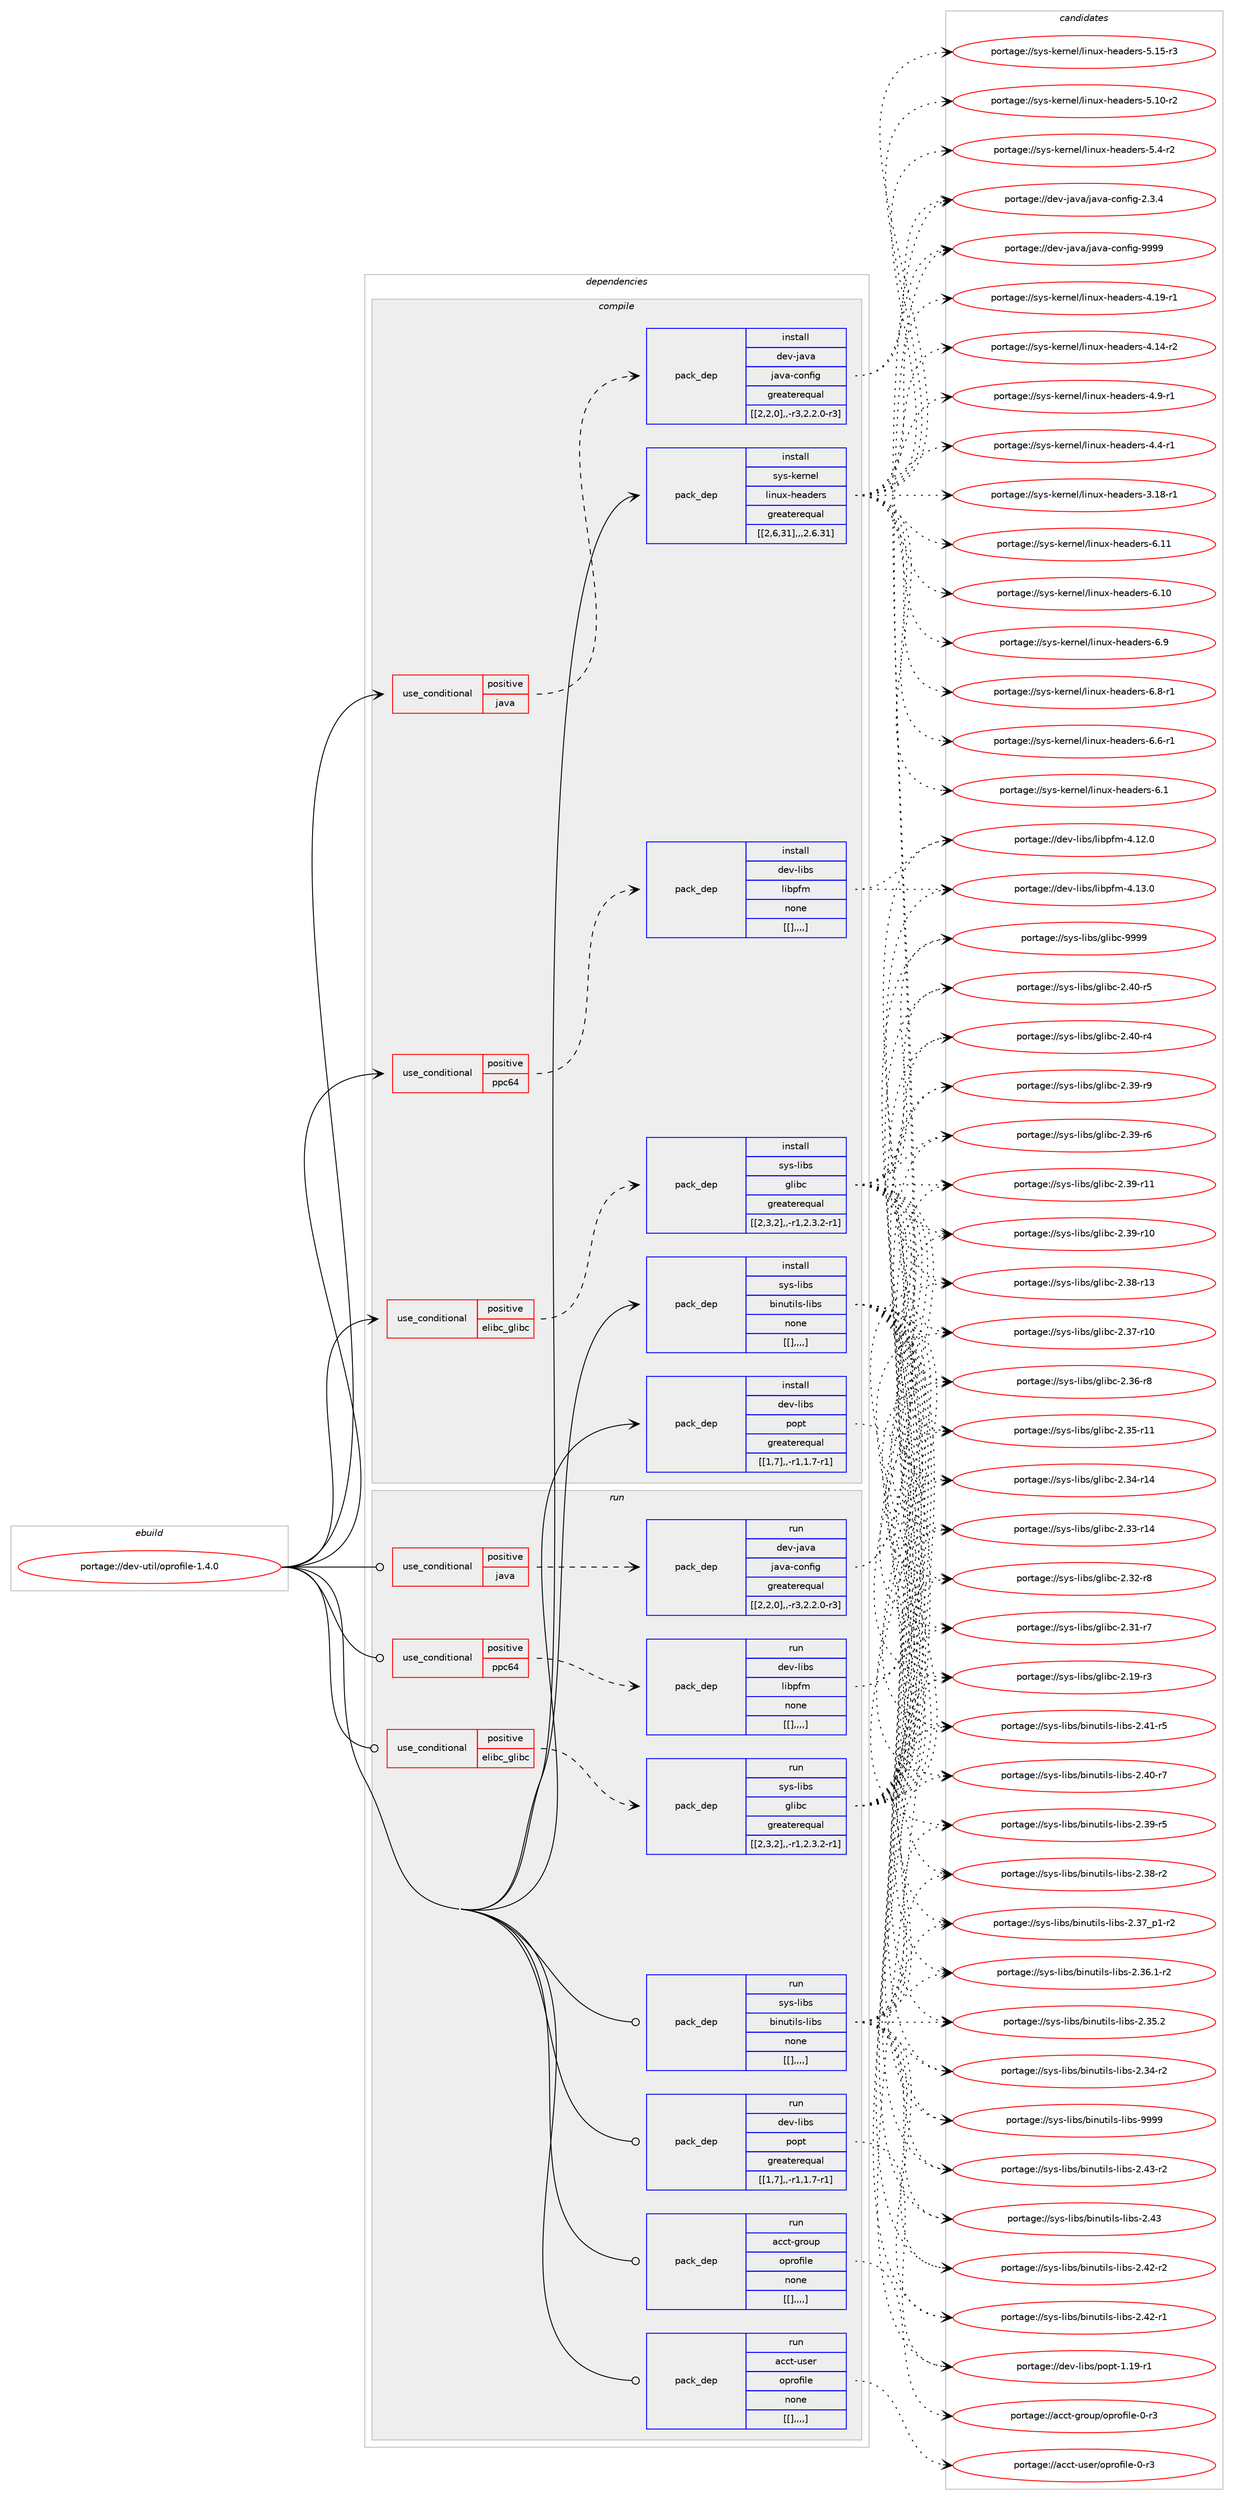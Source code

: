 digraph prolog {

# *************
# Graph options
# *************

newrank=true;
concentrate=true;
compound=true;
graph [rankdir=LR,fontname=Helvetica,fontsize=10,ranksep=1.5];#, ranksep=2.5, nodesep=0.2];
edge  [arrowhead=vee];
node  [fontname=Helvetica,fontsize=10];

# **********
# The ebuild
# **********

subgraph cluster_leftcol {
color=gray;
label=<<i>ebuild</i>>;
id [label="portage://dev-util/oprofile-1.4.0", color=red, width=4, href="../dev-util/oprofile-1.4.0.svg"];
}

# ****************
# The dependencies
# ****************

subgraph cluster_midcol {
color=gray;
label=<<i>dependencies</i>>;
subgraph cluster_compile {
fillcolor="#eeeeee";
style=filled;
label=<<i>compile</i>>;
subgraph cond65839 {
dependency229288 [label=<<TABLE BORDER="0" CELLBORDER="1" CELLSPACING="0" CELLPADDING="4"><TR><TD ROWSPAN="3" CELLPADDING="10">use_conditional</TD></TR><TR><TD>positive</TD></TR><TR><TD>elibc_glibc</TD></TR></TABLE>>, shape=none, color=red];
subgraph pack161931 {
dependency229309 [label=<<TABLE BORDER="0" CELLBORDER="1" CELLSPACING="0" CELLPADDING="4" WIDTH="220"><TR><TD ROWSPAN="6" CELLPADDING="30">pack_dep</TD></TR><TR><TD WIDTH="110">install</TD></TR><TR><TD>sys-libs</TD></TR><TR><TD>glibc</TD></TR><TR><TD>greaterequal</TD></TR><TR><TD>[[2,3,2],,-r1,2.3.2-r1]</TD></TR></TABLE>>, shape=none, color=blue];
}
dependency229288:e -> dependency229309:w [weight=20,style="dashed",arrowhead="vee"];
}
id:e -> dependency229288:w [weight=20,style="solid",arrowhead="vee"];
subgraph cond65850 {
dependency229331 [label=<<TABLE BORDER="0" CELLBORDER="1" CELLSPACING="0" CELLPADDING="4"><TR><TD ROWSPAN="3" CELLPADDING="10">use_conditional</TD></TR><TR><TD>positive</TD></TR><TR><TD>java</TD></TR></TABLE>>, shape=none, color=red];
subgraph pack161976 {
dependency229370 [label=<<TABLE BORDER="0" CELLBORDER="1" CELLSPACING="0" CELLPADDING="4" WIDTH="220"><TR><TD ROWSPAN="6" CELLPADDING="30">pack_dep</TD></TR><TR><TD WIDTH="110">install</TD></TR><TR><TD>dev-java</TD></TR><TR><TD>java-config</TD></TR><TR><TD>greaterequal</TD></TR><TR><TD>[[2,2,0],,-r3,2.2.0-r3]</TD></TR></TABLE>>, shape=none, color=blue];
}
dependency229331:e -> dependency229370:w [weight=20,style="dashed",arrowhead="vee"];
}
id:e -> dependency229331:w [weight=20,style="solid",arrowhead="vee"];
subgraph cond65864 {
dependency229388 [label=<<TABLE BORDER="0" CELLBORDER="1" CELLSPACING="0" CELLPADDING="4"><TR><TD ROWSPAN="3" CELLPADDING="10">use_conditional</TD></TR><TR><TD>positive</TD></TR><TR><TD>ppc64</TD></TR></TABLE>>, shape=none, color=red];
subgraph pack162001 {
dependency229410 [label=<<TABLE BORDER="0" CELLBORDER="1" CELLSPACING="0" CELLPADDING="4" WIDTH="220"><TR><TD ROWSPAN="6" CELLPADDING="30">pack_dep</TD></TR><TR><TD WIDTH="110">install</TD></TR><TR><TD>dev-libs</TD></TR><TR><TD>libpfm</TD></TR><TR><TD>none</TD></TR><TR><TD>[[],,,,]</TD></TR></TABLE>>, shape=none, color=blue];
}
dependency229388:e -> dependency229410:w [weight=20,style="dashed",arrowhead="vee"];
}
id:e -> dependency229388:w [weight=20,style="solid",arrowhead="vee"];
subgraph pack162003 {
dependency229414 [label=<<TABLE BORDER="0" CELLBORDER="1" CELLSPACING="0" CELLPADDING="4" WIDTH="220"><TR><TD ROWSPAN="6" CELLPADDING="30">pack_dep</TD></TR><TR><TD WIDTH="110">install</TD></TR><TR><TD>dev-libs</TD></TR><TR><TD>popt</TD></TR><TR><TD>greaterequal</TD></TR><TR><TD>[[1,7],,-r1,1.7-r1]</TD></TR></TABLE>>, shape=none, color=blue];
}
id:e -> dependency229414:w [weight=20,style="solid",arrowhead="vee"];
subgraph pack162022 {
dependency229436 [label=<<TABLE BORDER="0" CELLBORDER="1" CELLSPACING="0" CELLPADDING="4" WIDTH="220"><TR><TD ROWSPAN="6" CELLPADDING="30">pack_dep</TD></TR><TR><TD WIDTH="110">install</TD></TR><TR><TD>sys-kernel</TD></TR><TR><TD>linux-headers</TD></TR><TR><TD>greaterequal</TD></TR><TR><TD>[[2,6,31],,,2.6.31]</TD></TR></TABLE>>, shape=none, color=blue];
}
id:e -> dependency229436:w [weight=20,style="solid",arrowhead="vee"];
subgraph pack162026 {
dependency229457 [label=<<TABLE BORDER="0" CELLBORDER="1" CELLSPACING="0" CELLPADDING="4" WIDTH="220"><TR><TD ROWSPAN="6" CELLPADDING="30">pack_dep</TD></TR><TR><TD WIDTH="110">install</TD></TR><TR><TD>sys-libs</TD></TR><TR><TD>binutils-libs</TD></TR><TR><TD>none</TD></TR><TR><TD>[[],,,,]</TD></TR></TABLE>>, shape=none, color=blue];
}
id:e -> dependency229457:w [weight=20,style="solid",arrowhead="vee"];
}
subgraph cluster_compileandrun {
fillcolor="#eeeeee";
style=filled;
label=<<i>compile and run</i>>;
}
subgraph cluster_run {
fillcolor="#eeeeee";
style=filled;
label=<<i>run</i>>;
subgraph cond65895 {
dependency229464 [label=<<TABLE BORDER="0" CELLBORDER="1" CELLSPACING="0" CELLPADDING="4"><TR><TD ROWSPAN="3" CELLPADDING="10">use_conditional</TD></TR><TR><TD>positive</TD></TR><TR><TD>elibc_glibc</TD></TR></TABLE>>, shape=none, color=red];
subgraph pack162040 {
dependency229467 [label=<<TABLE BORDER="0" CELLBORDER="1" CELLSPACING="0" CELLPADDING="4" WIDTH="220"><TR><TD ROWSPAN="6" CELLPADDING="30">pack_dep</TD></TR><TR><TD WIDTH="110">run</TD></TR><TR><TD>sys-libs</TD></TR><TR><TD>glibc</TD></TR><TR><TD>greaterequal</TD></TR><TR><TD>[[2,3,2],,-r1,2.3.2-r1]</TD></TR></TABLE>>, shape=none, color=blue];
}
dependency229464:e -> dependency229467:w [weight=20,style="dashed",arrowhead="vee"];
}
id:e -> dependency229464:w [weight=20,style="solid",arrowhead="odot"];
subgraph cond65902 {
dependency229491 [label=<<TABLE BORDER="0" CELLBORDER="1" CELLSPACING="0" CELLPADDING="4"><TR><TD ROWSPAN="3" CELLPADDING="10">use_conditional</TD></TR><TR><TD>positive</TD></TR><TR><TD>java</TD></TR></TABLE>>, shape=none, color=red];
subgraph pack162073 {
dependency229510 [label=<<TABLE BORDER="0" CELLBORDER="1" CELLSPACING="0" CELLPADDING="4" WIDTH="220"><TR><TD ROWSPAN="6" CELLPADDING="30">pack_dep</TD></TR><TR><TD WIDTH="110">run</TD></TR><TR><TD>dev-java</TD></TR><TR><TD>java-config</TD></TR><TR><TD>greaterequal</TD></TR><TR><TD>[[2,2,0],,-r3,2.2.0-r3]</TD></TR></TABLE>>, shape=none, color=blue];
}
dependency229491:e -> dependency229510:w [weight=20,style="dashed",arrowhead="vee"];
}
id:e -> dependency229491:w [weight=20,style="solid",arrowhead="odot"];
subgraph cond65914 {
dependency229531 [label=<<TABLE BORDER="0" CELLBORDER="1" CELLSPACING="0" CELLPADDING="4"><TR><TD ROWSPAN="3" CELLPADDING="10">use_conditional</TD></TR><TR><TD>positive</TD></TR><TR><TD>ppc64</TD></TR></TABLE>>, shape=none, color=red];
subgraph pack162091 {
dependency229534 [label=<<TABLE BORDER="0" CELLBORDER="1" CELLSPACING="0" CELLPADDING="4" WIDTH="220"><TR><TD ROWSPAN="6" CELLPADDING="30">pack_dep</TD></TR><TR><TD WIDTH="110">run</TD></TR><TR><TD>dev-libs</TD></TR><TR><TD>libpfm</TD></TR><TR><TD>none</TD></TR><TR><TD>[[],,,,]</TD></TR></TABLE>>, shape=none, color=blue];
}
dependency229531:e -> dependency229534:w [weight=20,style="dashed",arrowhead="vee"];
}
id:e -> dependency229531:w [weight=20,style="solid",arrowhead="odot"];
subgraph pack162095 {
dependency229538 [label=<<TABLE BORDER="0" CELLBORDER="1" CELLSPACING="0" CELLPADDING="4" WIDTH="220"><TR><TD ROWSPAN="6" CELLPADDING="30">pack_dep</TD></TR><TR><TD WIDTH="110">run</TD></TR><TR><TD>acct-group</TD></TR><TR><TD>oprofile</TD></TR><TR><TD>none</TD></TR><TR><TD>[[],,,,]</TD></TR></TABLE>>, shape=none, color=blue];
}
id:e -> dependency229538:w [weight=20,style="solid",arrowhead="odot"];
subgraph pack162106 {
dependency229611 [label=<<TABLE BORDER="0" CELLBORDER="1" CELLSPACING="0" CELLPADDING="4" WIDTH="220"><TR><TD ROWSPAN="6" CELLPADDING="30">pack_dep</TD></TR><TR><TD WIDTH="110">run</TD></TR><TR><TD>acct-user</TD></TR><TR><TD>oprofile</TD></TR><TR><TD>none</TD></TR><TR><TD>[[],,,,]</TD></TR></TABLE>>, shape=none, color=blue];
}
id:e -> dependency229611:w [weight=20,style="solid",arrowhead="odot"];
subgraph pack162143 {
dependency229615 [label=<<TABLE BORDER="0" CELLBORDER="1" CELLSPACING="0" CELLPADDING="4" WIDTH="220"><TR><TD ROWSPAN="6" CELLPADDING="30">pack_dep</TD></TR><TR><TD WIDTH="110">run</TD></TR><TR><TD>dev-libs</TD></TR><TR><TD>popt</TD></TR><TR><TD>greaterequal</TD></TR><TR><TD>[[1,7],,-r1,1.7-r1]</TD></TR></TABLE>>, shape=none, color=blue];
}
id:e -> dependency229615:w [weight=20,style="solid",arrowhead="odot"];
subgraph pack162174 {
dependency229673 [label=<<TABLE BORDER="0" CELLBORDER="1" CELLSPACING="0" CELLPADDING="4" WIDTH="220"><TR><TD ROWSPAN="6" CELLPADDING="30">pack_dep</TD></TR><TR><TD WIDTH="110">run</TD></TR><TR><TD>sys-libs</TD></TR><TR><TD>binutils-libs</TD></TR><TR><TD>none</TD></TR><TR><TD>[[],,,,]</TD></TR></TABLE>>, shape=none, color=blue];
}
id:e -> dependency229673:w [weight=20,style="solid",arrowhead="odot"];
}
}

# **************
# The candidates
# **************

subgraph cluster_choices {
rank=same;
color=gray;
label=<<i>candidates</i>>;

subgraph choice161552 {
color=black;
nodesep=1;
choice11512111545108105981154710310810598994557575757 [label="portage://sys-libs/glibc-9999", color=red, width=4,href="../sys-libs/glibc-9999.svg"];
choice115121115451081059811547103108105989945504652484511453 [label="portage://sys-libs/glibc-2.40-r5", color=red, width=4,href="../sys-libs/glibc-2.40-r5.svg"];
choice115121115451081059811547103108105989945504652484511452 [label="portage://sys-libs/glibc-2.40-r4", color=red, width=4,href="../sys-libs/glibc-2.40-r4.svg"];
choice115121115451081059811547103108105989945504651574511457 [label="portage://sys-libs/glibc-2.39-r9", color=red, width=4,href="../sys-libs/glibc-2.39-r9.svg"];
choice115121115451081059811547103108105989945504651574511454 [label="portage://sys-libs/glibc-2.39-r6", color=red, width=4,href="../sys-libs/glibc-2.39-r6.svg"];
choice11512111545108105981154710310810598994550465157451144949 [label="portage://sys-libs/glibc-2.39-r11", color=red, width=4,href="../sys-libs/glibc-2.39-r11.svg"];
choice11512111545108105981154710310810598994550465157451144948 [label="portage://sys-libs/glibc-2.39-r10", color=red, width=4,href="../sys-libs/glibc-2.39-r10.svg"];
choice11512111545108105981154710310810598994550465156451144951 [label="portage://sys-libs/glibc-2.38-r13", color=red, width=4,href="../sys-libs/glibc-2.38-r13.svg"];
choice11512111545108105981154710310810598994550465155451144948 [label="portage://sys-libs/glibc-2.37-r10", color=red, width=4,href="../sys-libs/glibc-2.37-r10.svg"];
choice115121115451081059811547103108105989945504651544511456 [label="portage://sys-libs/glibc-2.36-r8", color=red, width=4,href="../sys-libs/glibc-2.36-r8.svg"];
choice11512111545108105981154710310810598994550465153451144949 [label="portage://sys-libs/glibc-2.35-r11", color=red, width=4,href="../sys-libs/glibc-2.35-r11.svg"];
choice11512111545108105981154710310810598994550465152451144952 [label="portage://sys-libs/glibc-2.34-r14", color=red, width=4,href="../sys-libs/glibc-2.34-r14.svg"];
choice11512111545108105981154710310810598994550465151451144952 [label="portage://sys-libs/glibc-2.33-r14", color=red, width=4,href="../sys-libs/glibc-2.33-r14.svg"];
choice115121115451081059811547103108105989945504651504511456 [label="portage://sys-libs/glibc-2.32-r8", color=red, width=4,href="../sys-libs/glibc-2.32-r8.svg"];
choice115121115451081059811547103108105989945504651494511455 [label="portage://sys-libs/glibc-2.31-r7", color=red, width=4,href="../sys-libs/glibc-2.31-r7.svg"];
choice115121115451081059811547103108105989945504649574511451 [label="portage://sys-libs/glibc-2.19-r3", color=red, width=4,href="../sys-libs/glibc-2.19-r3.svg"];
dependency229309:e -> choice11512111545108105981154710310810598994557575757:w [style=dotted,weight="100"];
dependency229309:e -> choice115121115451081059811547103108105989945504652484511453:w [style=dotted,weight="100"];
dependency229309:e -> choice115121115451081059811547103108105989945504652484511452:w [style=dotted,weight="100"];
dependency229309:e -> choice115121115451081059811547103108105989945504651574511457:w [style=dotted,weight="100"];
dependency229309:e -> choice115121115451081059811547103108105989945504651574511454:w [style=dotted,weight="100"];
dependency229309:e -> choice11512111545108105981154710310810598994550465157451144949:w [style=dotted,weight="100"];
dependency229309:e -> choice11512111545108105981154710310810598994550465157451144948:w [style=dotted,weight="100"];
dependency229309:e -> choice11512111545108105981154710310810598994550465156451144951:w [style=dotted,weight="100"];
dependency229309:e -> choice11512111545108105981154710310810598994550465155451144948:w [style=dotted,weight="100"];
dependency229309:e -> choice115121115451081059811547103108105989945504651544511456:w [style=dotted,weight="100"];
dependency229309:e -> choice11512111545108105981154710310810598994550465153451144949:w [style=dotted,weight="100"];
dependency229309:e -> choice11512111545108105981154710310810598994550465152451144952:w [style=dotted,weight="100"];
dependency229309:e -> choice11512111545108105981154710310810598994550465151451144952:w [style=dotted,weight="100"];
dependency229309:e -> choice115121115451081059811547103108105989945504651504511456:w [style=dotted,weight="100"];
dependency229309:e -> choice115121115451081059811547103108105989945504651494511455:w [style=dotted,weight="100"];
dependency229309:e -> choice115121115451081059811547103108105989945504649574511451:w [style=dotted,weight="100"];
}
subgraph choice161561 {
color=black;
nodesep=1;
choice10010111845106971189747106971189745991111101021051034557575757 [label="portage://dev-java/java-config-9999", color=red, width=4,href="../dev-java/java-config-9999.svg"];
choice1001011184510697118974710697118974599111110102105103455046514652 [label="portage://dev-java/java-config-2.3.4", color=red, width=4,href="../dev-java/java-config-2.3.4.svg"];
dependency229370:e -> choice10010111845106971189747106971189745991111101021051034557575757:w [style=dotted,weight="100"];
dependency229370:e -> choice1001011184510697118974710697118974599111110102105103455046514652:w [style=dotted,weight="100"];
}
subgraph choice161563 {
color=black;
nodesep=1;
choice1001011184510810598115471081059811210210945524649514648 [label="portage://dev-libs/libpfm-4.13.0", color=red, width=4,href="../dev-libs/libpfm-4.13.0.svg"];
choice1001011184510810598115471081059811210210945524649504648 [label="portage://dev-libs/libpfm-4.12.0", color=red, width=4,href="../dev-libs/libpfm-4.12.0.svg"];
dependency229410:e -> choice1001011184510810598115471081059811210210945524649514648:w [style=dotted,weight="100"];
dependency229410:e -> choice1001011184510810598115471081059811210210945524649504648:w [style=dotted,weight="100"];
}
subgraph choice161581 {
color=black;
nodesep=1;
choice10010111845108105981154711211111211645494649574511449 [label="portage://dev-libs/popt-1.19-r1", color=red, width=4,href="../dev-libs/popt-1.19-r1.svg"];
dependency229414:e -> choice10010111845108105981154711211111211645494649574511449:w [style=dotted,weight="100"];
}
subgraph choice161582 {
color=black;
nodesep=1;
choice115121115451071011141101011084710810511011712045104101971001011141154554464949 [label="portage://sys-kernel/linux-headers-6.11", color=red, width=4,href="../sys-kernel/linux-headers-6.11.svg"];
choice115121115451071011141101011084710810511011712045104101971001011141154554464948 [label="portage://sys-kernel/linux-headers-6.10", color=red, width=4,href="../sys-kernel/linux-headers-6.10.svg"];
choice1151211154510710111411010110847108105110117120451041019710010111411545544657 [label="portage://sys-kernel/linux-headers-6.9", color=red, width=4,href="../sys-kernel/linux-headers-6.9.svg"];
choice11512111545107101114110101108471081051101171204510410197100101114115455446564511449 [label="portage://sys-kernel/linux-headers-6.8-r1", color=red, width=4,href="../sys-kernel/linux-headers-6.8-r1.svg"];
choice11512111545107101114110101108471081051101171204510410197100101114115455446544511449 [label="portage://sys-kernel/linux-headers-6.6-r1", color=red, width=4,href="../sys-kernel/linux-headers-6.6-r1.svg"];
choice1151211154510710111411010110847108105110117120451041019710010111411545544649 [label="portage://sys-kernel/linux-headers-6.1", color=red, width=4,href="../sys-kernel/linux-headers-6.1.svg"];
choice1151211154510710111411010110847108105110117120451041019710010111411545534649534511451 [label="portage://sys-kernel/linux-headers-5.15-r3", color=red, width=4,href="../sys-kernel/linux-headers-5.15-r3.svg"];
choice1151211154510710111411010110847108105110117120451041019710010111411545534649484511450 [label="portage://sys-kernel/linux-headers-5.10-r2", color=red, width=4,href="../sys-kernel/linux-headers-5.10-r2.svg"];
choice11512111545107101114110101108471081051101171204510410197100101114115455346524511450 [label="portage://sys-kernel/linux-headers-5.4-r2", color=red, width=4,href="../sys-kernel/linux-headers-5.4-r2.svg"];
choice1151211154510710111411010110847108105110117120451041019710010111411545524649574511449 [label="portage://sys-kernel/linux-headers-4.19-r1", color=red, width=4,href="../sys-kernel/linux-headers-4.19-r1.svg"];
choice1151211154510710111411010110847108105110117120451041019710010111411545524649524511450 [label="portage://sys-kernel/linux-headers-4.14-r2", color=red, width=4,href="../sys-kernel/linux-headers-4.14-r2.svg"];
choice11512111545107101114110101108471081051101171204510410197100101114115455246574511449 [label="portage://sys-kernel/linux-headers-4.9-r1", color=red, width=4,href="../sys-kernel/linux-headers-4.9-r1.svg"];
choice11512111545107101114110101108471081051101171204510410197100101114115455246524511449 [label="portage://sys-kernel/linux-headers-4.4-r1", color=red, width=4,href="../sys-kernel/linux-headers-4.4-r1.svg"];
choice1151211154510710111411010110847108105110117120451041019710010111411545514649564511449 [label="portage://sys-kernel/linux-headers-3.18-r1", color=red, width=4,href="../sys-kernel/linux-headers-3.18-r1.svg"];
dependency229436:e -> choice115121115451071011141101011084710810511011712045104101971001011141154554464949:w [style=dotted,weight="100"];
dependency229436:e -> choice115121115451071011141101011084710810511011712045104101971001011141154554464948:w [style=dotted,weight="100"];
dependency229436:e -> choice1151211154510710111411010110847108105110117120451041019710010111411545544657:w [style=dotted,weight="100"];
dependency229436:e -> choice11512111545107101114110101108471081051101171204510410197100101114115455446564511449:w [style=dotted,weight="100"];
dependency229436:e -> choice11512111545107101114110101108471081051101171204510410197100101114115455446544511449:w [style=dotted,weight="100"];
dependency229436:e -> choice1151211154510710111411010110847108105110117120451041019710010111411545544649:w [style=dotted,weight="100"];
dependency229436:e -> choice1151211154510710111411010110847108105110117120451041019710010111411545534649534511451:w [style=dotted,weight="100"];
dependency229436:e -> choice1151211154510710111411010110847108105110117120451041019710010111411545534649484511450:w [style=dotted,weight="100"];
dependency229436:e -> choice11512111545107101114110101108471081051101171204510410197100101114115455346524511450:w [style=dotted,weight="100"];
dependency229436:e -> choice1151211154510710111411010110847108105110117120451041019710010111411545524649574511449:w [style=dotted,weight="100"];
dependency229436:e -> choice1151211154510710111411010110847108105110117120451041019710010111411545524649524511450:w [style=dotted,weight="100"];
dependency229436:e -> choice11512111545107101114110101108471081051101171204510410197100101114115455246574511449:w [style=dotted,weight="100"];
dependency229436:e -> choice11512111545107101114110101108471081051101171204510410197100101114115455246524511449:w [style=dotted,weight="100"];
dependency229436:e -> choice1151211154510710111411010110847108105110117120451041019710010111411545514649564511449:w [style=dotted,weight="100"];
}
subgraph choice161600 {
color=black;
nodesep=1;
choice1151211154510810598115479810511011711610510811545108105981154557575757 [label="portage://sys-libs/binutils-libs-9999", color=red, width=4,href="../sys-libs/binutils-libs-9999.svg"];
choice11512111545108105981154798105110117116105108115451081059811545504652514511450 [label="portage://sys-libs/binutils-libs-2.43-r2", color=red, width=4,href="../sys-libs/binutils-libs-2.43-r2.svg"];
choice1151211154510810598115479810511011711610510811545108105981154550465251 [label="portage://sys-libs/binutils-libs-2.43", color=red, width=4,href="../sys-libs/binutils-libs-2.43.svg"];
choice11512111545108105981154798105110117116105108115451081059811545504652504511450 [label="portage://sys-libs/binutils-libs-2.42-r2", color=red, width=4,href="../sys-libs/binutils-libs-2.42-r2.svg"];
choice11512111545108105981154798105110117116105108115451081059811545504652504511449 [label="portage://sys-libs/binutils-libs-2.42-r1", color=red, width=4,href="../sys-libs/binutils-libs-2.42-r1.svg"];
choice11512111545108105981154798105110117116105108115451081059811545504652494511453 [label="portage://sys-libs/binutils-libs-2.41-r5", color=red, width=4,href="../sys-libs/binutils-libs-2.41-r5.svg"];
choice11512111545108105981154798105110117116105108115451081059811545504652484511455 [label="portage://sys-libs/binutils-libs-2.40-r7", color=red, width=4,href="../sys-libs/binutils-libs-2.40-r7.svg"];
choice11512111545108105981154798105110117116105108115451081059811545504651574511453 [label="portage://sys-libs/binutils-libs-2.39-r5", color=red, width=4,href="../sys-libs/binutils-libs-2.39-r5.svg"];
choice11512111545108105981154798105110117116105108115451081059811545504651564511450 [label="portage://sys-libs/binutils-libs-2.38-r2", color=red, width=4,href="../sys-libs/binutils-libs-2.38-r2.svg"];
choice115121115451081059811547981051101171161051081154510810598115455046515595112494511450 [label="portage://sys-libs/binutils-libs-2.37_p1-r2", color=red, width=4,href="../sys-libs/binutils-libs-2.37_p1-r2.svg"];
choice115121115451081059811547981051101171161051081154510810598115455046515446494511450 [label="portage://sys-libs/binutils-libs-2.36.1-r2", color=red, width=4,href="../sys-libs/binutils-libs-2.36.1-r2.svg"];
choice11512111545108105981154798105110117116105108115451081059811545504651534650 [label="portage://sys-libs/binutils-libs-2.35.2", color=red, width=4,href="../sys-libs/binutils-libs-2.35.2.svg"];
choice11512111545108105981154798105110117116105108115451081059811545504651524511450 [label="portage://sys-libs/binutils-libs-2.34-r2", color=red, width=4,href="../sys-libs/binutils-libs-2.34-r2.svg"];
dependency229457:e -> choice1151211154510810598115479810511011711610510811545108105981154557575757:w [style=dotted,weight="100"];
dependency229457:e -> choice11512111545108105981154798105110117116105108115451081059811545504652514511450:w [style=dotted,weight="100"];
dependency229457:e -> choice1151211154510810598115479810511011711610510811545108105981154550465251:w [style=dotted,weight="100"];
dependency229457:e -> choice11512111545108105981154798105110117116105108115451081059811545504652504511450:w [style=dotted,weight="100"];
dependency229457:e -> choice11512111545108105981154798105110117116105108115451081059811545504652504511449:w [style=dotted,weight="100"];
dependency229457:e -> choice11512111545108105981154798105110117116105108115451081059811545504652494511453:w [style=dotted,weight="100"];
dependency229457:e -> choice11512111545108105981154798105110117116105108115451081059811545504652484511455:w [style=dotted,weight="100"];
dependency229457:e -> choice11512111545108105981154798105110117116105108115451081059811545504651574511453:w [style=dotted,weight="100"];
dependency229457:e -> choice11512111545108105981154798105110117116105108115451081059811545504651564511450:w [style=dotted,weight="100"];
dependency229457:e -> choice115121115451081059811547981051101171161051081154510810598115455046515595112494511450:w [style=dotted,weight="100"];
dependency229457:e -> choice115121115451081059811547981051101171161051081154510810598115455046515446494511450:w [style=dotted,weight="100"];
dependency229457:e -> choice11512111545108105981154798105110117116105108115451081059811545504651534650:w [style=dotted,weight="100"];
dependency229457:e -> choice11512111545108105981154798105110117116105108115451081059811545504651524511450:w [style=dotted,weight="100"];
}
subgraph choice161630 {
color=black;
nodesep=1;
choice11512111545108105981154710310810598994557575757 [label="portage://sys-libs/glibc-9999", color=red, width=4,href="../sys-libs/glibc-9999.svg"];
choice115121115451081059811547103108105989945504652484511453 [label="portage://sys-libs/glibc-2.40-r5", color=red, width=4,href="../sys-libs/glibc-2.40-r5.svg"];
choice115121115451081059811547103108105989945504652484511452 [label="portage://sys-libs/glibc-2.40-r4", color=red, width=4,href="../sys-libs/glibc-2.40-r4.svg"];
choice115121115451081059811547103108105989945504651574511457 [label="portage://sys-libs/glibc-2.39-r9", color=red, width=4,href="../sys-libs/glibc-2.39-r9.svg"];
choice115121115451081059811547103108105989945504651574511454 [label="portage://sys-libs/glibc-2.39-r6", color=red, width=4,href="../sys-libs/glibc-2.39-r6.svg"];
choice11512111545108105981154710310810598994550465157451144949 [label="portage://sys-libs/glibc-2.39-r11", color=red, width=4,href="../sys-libs/glibc-2.39-r11.svg"];
choice11512111545108105981154710310810598994550465157451144948 [label="portage://sys-libs/glibc-2.39-r10", color=red, width=4,href="../sys-libs/glibc-2.39-r10.svg"];
choice11512111545108105981154710310810598994550465156451144951 [label="portage://sys-libs/glibc-2.38-r13", color=red, width=4,href="../sys-libs/glibc-2.38-r13.svg"];
choice11512111545108105981154710310810598994550465155451144948 [label="portage://sys-libs/glibc-2.37-r10", color=red, width=4,href="../sys-libs/glibc-2.37-r10.svg"];
choice115121115451081059811547103108105989945504651544511456 [label="portage://sys-libs/glibc-2.36-r8", color=red, width=4,href="../sys-libs/glibc-2.36-r8.svg"];
choice11512111545108105981154710310810598994550465153451144949 [label="portage://sys-libs/glibc-2.35-r11", color=red, width=4,href="../sys-libs/glibc-2.35-r11.svg"];
choice11512111545108105981154710310810598994550465152451144952 [label="portage://sys-libs/glibc-2.34-r14", color=red, width=4,href="../sys-libs/glibc-2.34-r14.svg"];
choice11512111545108105981154710310810598994550465151451144952 [label="portage://sys-libs/glibc-2.33-r14", color=red, width=4,href="../sys-libs/glibc-2.33-r14.svg"];
choice115121115451081059811547103108105989945504651504511456 [label="portage://sys-libs/glibc-2.32-r8", color=red, width=4,href="../sys-libs/glibc-2.32-r8.svg"];
choice115121115451081059811547103108105989945504651494511455 [label="portage://sys-libs/glibc-2.31-r7", color=red, width=4,href="../sys-libs/glibc-2.31-r7.svg"];
choice115121115451081059811547103108105989945504649574511451 [label="portage://sys-libs/glibc-2.19-r3", color=red, width=4,href="../sys-libs/glibc-2.19-r3.svg"];
dependency229467:e -> choice11512111545108105981154710310810598994557575757:w [style=dotted,weight="100"];
dependency229467:e -> choice115121115451081059811547103108105989945504652484511453:w [style=dotted,weight="100"];
dependency229467:e -> choice115121115451081059811547103108105989945504652484511452:w [style=dotted,weight="100"];
dependency229467:e -> choice115121115451081059811547103108105989945504651574511457:w [style=dotted,weight="100"];
dependency229467:e -> choice115121115451081059811547103108105989945504651574511454:w [style=dotted,weight="100"];
dependency229467:e -> choice11512111545108105981154710310810598994550465157451144949:w [style=dotted,weight="100"];
dependency229467:e -> choice11512111545108105981154710310810598994550465157451144948:w [style=dotted,weight="100"];
dependency229467:e -> choice11512111545108105981154710310810598994550465156451144951:w [style=dotted,weight="100"];
dependency229467:e -> choice11512111545108105981154710310810598994550465155451144948:w [style=dotted,weight="100"];
dependency229467:e -> choice115121115451081059811547103108105989945504651544511456:w [style=dotted,weight="100"];
dependency229467:e -> choice11512111545108105981154710310810598994550465153451144949:w [style=dotted,weight="100"];
dependency229467:e -> choice11512111545108105981154710310810598994550465152451144952:w [style=dotted,weight="100"];
dependency229467:e -> choice11512111545108105981154710310810598994550465151451144952:w [style=dotted,weight="100"];
dependency229467:e -> choice115121115451081059811547103108105989945504651504511456:w [style=dotted,weight="100"];
dependency229467:e -> choice115121115451081059811547103108105989945504651494511455:w [style=dotted,weight="100"];
dependency229467:e -> choice115121115451081059811547103108105989945504649574511451:w [style=dotted,weight="100"];
}
subgraph choice161697 {
color=black;
nodesep=1;
choice10010111845106971189747106971189745991111101021051034557575757 [label="portage://dev-java/java-config-9999", color=red, width=4,href="../dev-java/java-config-9999.svg"];
choice1001011184510697118974710697118974599111110102105103455046514652 [label="portage://dev-java/java-config-2.3.4", color=red, width=4,href="../dev-java/java-config-2.3.4.svg"];
dependency229510:e -> choice10010111845106971189747106971189745991111101021051034557575757:w [style=dotted,weight="100"];
dependency229510:e -> choice1001011184510697118974710697118974599111110102105103455046514652:w [style=dotted,weight="100"];
}
subgraph choice161709 {
color=black;
nodesep=1;
choice1001011184510810598115471081059811210210945524649514648 [label="portage://dev-libs/libpfm-4.13.0", color=red, width=4,href="../dev-libs/libpfm-4.13.0.svg"];
choice1001011184510810598115471081059811210210945524649504648 [label="portage://dev-libs/libpfm-4.12.0", color=red, width=4,href="../dev-libs/libpfm-4.12.0.svg"];
dependency229534:e -> choice1001011184510810598115471081059811210210945524649514648:w [style=dotted,weight="100"];
dependency229534:e -> choice1001011184510810598115471081059811210210945524649504648:w [style=dotted,weight="100"];
}
subgraph choice161713 {
color=black;
nodesep=1;
choice979999116451031141111171124711111211411110210510810145484511451 [label="portage://acct-group/oprofile-0-r3", color=red, width=4,href="../acct-group/oprofile-0-r3.svg"];
dependency229538:e -> choice979999116451031141111171124711111211411110210510810145484511451:w [style=dotted,weight="100"];
}
subgraph choice161715 {
color=black;
nodesep=1;
choice979999116451171151011144711111211411110210510810145484511451 [label="portage://acct-user/oprofile-0-r3", color=red, width=4,href="../acct-user/oprofile-0-r3.svg"];
dependency229611:e -> choice979999116451171151011144711111211411110210510810145484511451:w [style=dotted,weight="100"];
}
subgraph choice161753 {
color=black;
nodesep=1;
choice10010111845108105981154711211111211645494649574511449 [label="portage://dev-libs/popt-1.19-r1", color=red, width=4,href="../dev-libs/popt-1.19-r1.svg"];
dependency229615:e -> choice10010111845108105981154711211111211645494649574511449:w [style=dotted,weight="100"];
}
subgraph choice161776 {
color=black;
nodesep=1;
choice1151211154510810598115479810511011711610510811545108105981154557575757 [label="portage://sys-libs/binutils-libs-9999", color=red, width=4,href="../sys-libs/binutils-libs-9999.svg"];
choice11512111545108105981154798105110117116105108115451081059811545504652514511450 [label="portage://sys-libs/binutils-libs-2.43-r2", color=red, width=4,href="../sys-libs/binutils-libs-2.43-r2.svg"];
choice1151211154510810598115479810511011711610510811545108105981154550465251 [label="portage://sys-libs/binutils-libs-2.43", color=red, width=4,href="../sys-libs/binutils-libs-2.43.svg"];
choice11512111545108105981154798105110117116105108115451081059811545504652504511450 [label="portage://sys-libs/binutils-libs-2.42-r2", color=red, width=4,href="../sys-libs/binutils-libs-2.42-r2.svg"];
choice11512111545108105981154798105110117116105108115451081059811545504652504511449 [label="portage://sys-libs/binutils-libs-2.42-r1", color=red, width=4,href="../sys-libs/binutils-libs-2.42-r1.svg"];
choice11512111545108105981154798105110117116105108115451081059811545504652494511453 [label="portage://sys-libs/binutils-libs-2.41-r5", color=red, width=4,href="../sys-libs/binutils-libs-2.41-r5.svg"];
choice11512111545108105981154798105110117116105108115451081059811545504652484511455 [label="portage://sys-libs/binutils-libs-2.40-r7", color=red, width=4,href="../sys-libs/binutils-libs-2.40-r7.svg"];
choice11512111545108105981154798105110117116105108115451081059811545504651574511453 [label="portage://sys-libs/binutils-libs-2.39-r5", color=red, width=4,href="../sys-libs/binutils-libs-2.39-r5.svg"];
choice11512111545108105981154798105110117116105108115451081059811545504651564511450 [label="portage://sys-libs/binutils-libs-2.38-r2", color=red, width=4,href="../sys-libs/binutils-libs-2.38-r2.svg"];
choice115121115451081059811547981051101171161051081154510810598115455046515595112494511450 [label="portage://sys-libs/binutils-libs-2.37_p1-r2", color=red, width=4,href="../sys-libs/binutils-libs-2.37_p1-r2.svg"];
choice115121115451081059811547981051101171161051081154510810598115455046515446494511450 [label="portage://sys-libs/binutils-libs-2.36.1-r2", color=red, width=4,href="../sys-libs/binutils-libs-2.36.1-r2.svg"];
choice11512111545108105981154798105110117116105108115451081059811545504651534650 [label="portage://sys-libs/binutils-libs-2.35.2", color=red, width=4,href="../sys-libs/binutils-libs-2.35.2.svg"];
choice11512111545108105981154798105110117116105108115451081059811545504651524511450 [label="portage://sys-libs/binutils-libs-2.34-r2", color=red, width=4,href="../sys-libs/binutils-libs-2.34-r2.svg"];
dependency229673:e -> choice1151211154510810598115479810511011711610510811545108105981154557575757:w [style=dotted,weight="100"];
dependency229673:e -> choice11512111545108105981154798105110117116105108115451081059811545504652514511450:w [style=dotted,weight="100"];
dependency229673:e -> choice1151211154510810598115479810511011711610510811545108105981154550465251:w [style=dotted,weight="100"];
dependency229673:e -> choice11512111545108105981154798105110117116105108115451081059811545504652504511450:w [style=dotted,weight="100"];
dependency229673:e -> choice11512111545108105981154798105110117116105108115451081059811545504652504511449:w [style=dotted,weight="100"];
dependency229673:e -> choice11512111545108105981154798105110117116105108115451081059811545504652494511453:w [style=dotted,weight="100"];
dependency229673:e -> choice11512111545108105981154798105110117116105108115451081059811545504652484511455:w [style=dotted,weight="100"];
dependency229673:e -> choice11512111545108105981154798105110117116105108115451081059811545504651574511453:w [style=dotted,weight="100"];
dependency229673:e -> choice11512111545108105981154798105110117116105108115451081059811545504651564511450:w [style=dotted,weight="100"];
dependency229673:e -> choice115121115451081059811547981051101171161051081154510810598115455046515595112494511450:w [style=dotted,weight="100"];
dependency229673:e -> choice115121115451081059811547981051101171161051081154510810598115455046515446494511450:w [style=dotted,weight="100"];
dependency229673:e -> choice11512111545108105981154798105110117116105108115451081059811545504651534650:w [style=dotted,weight="100"];
dependency229673:e -> choice11512111545108105981154798105110117116105108115451081059811545504651524511450:w [style=dotted,weight="100"];
}
}

}
